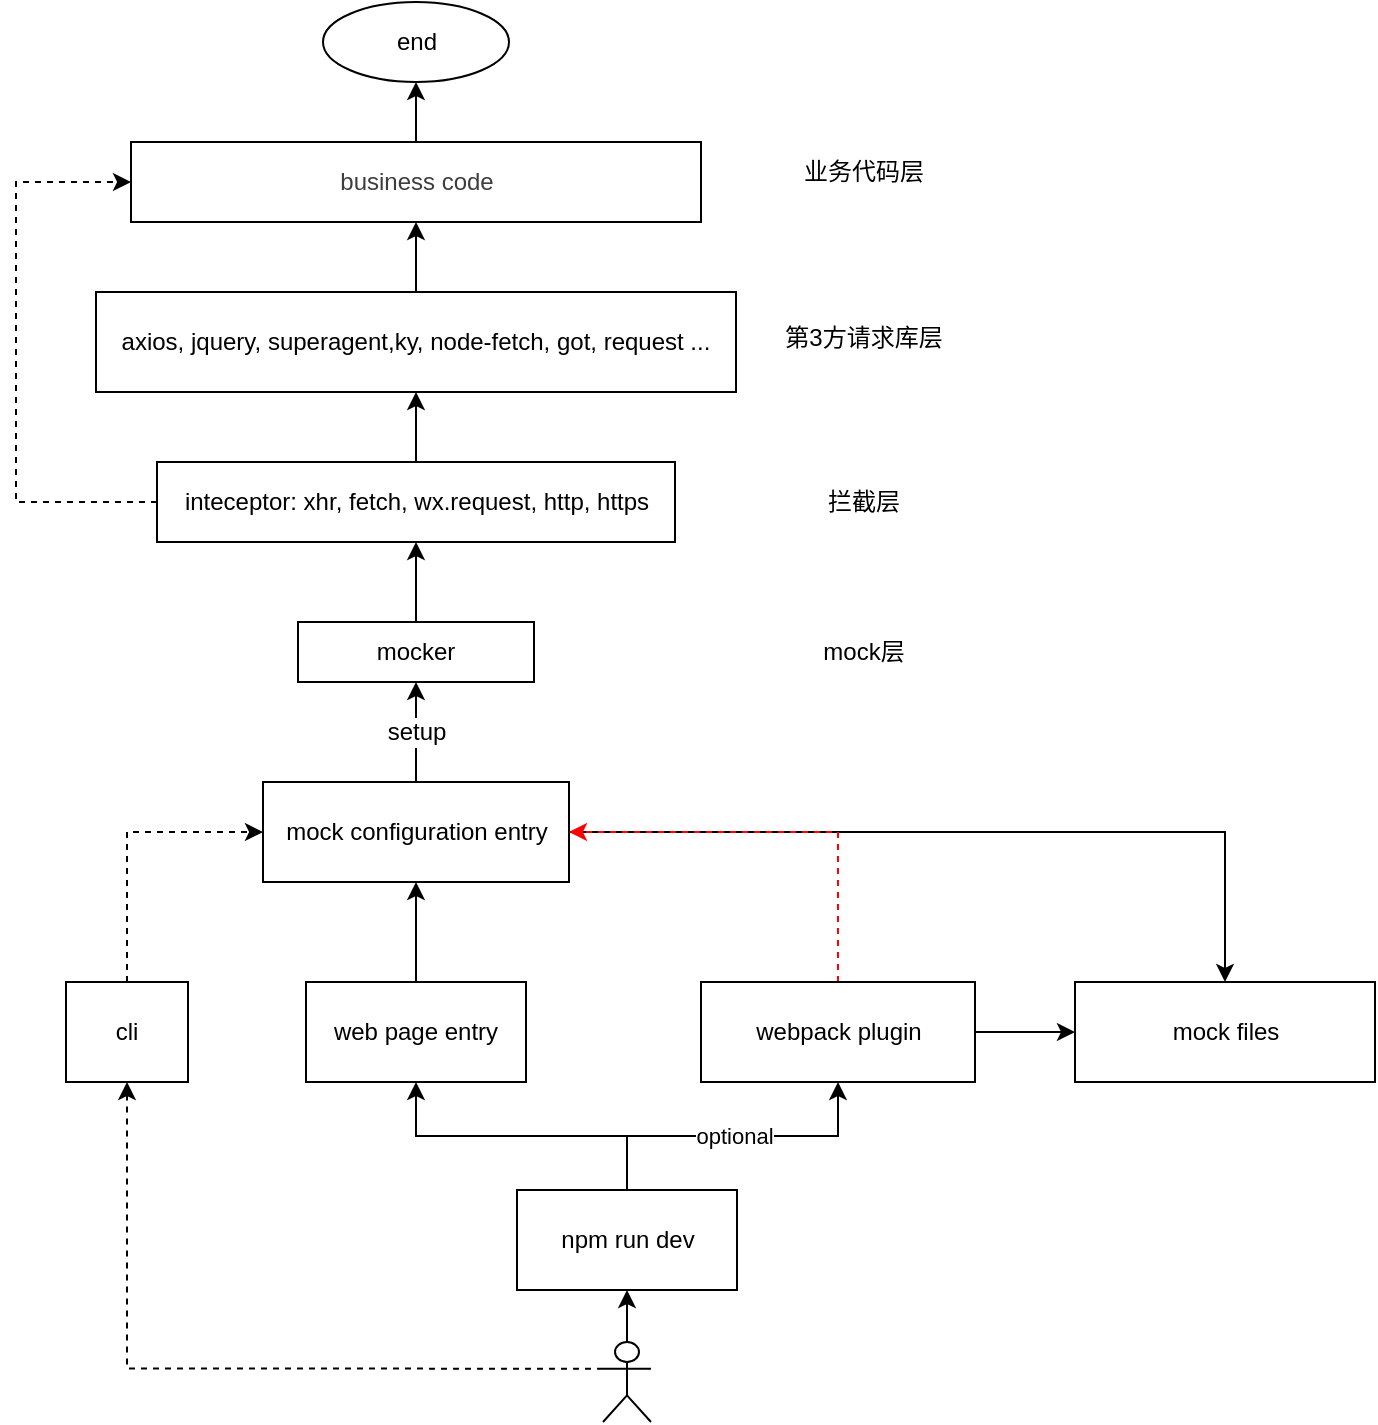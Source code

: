 <mxfile version="12.2.4" pages="1"><diagram id="Xxj0IdgIPlDF-NWV9JKc" name="Page-1"><mxGraphModel dx="1050" dy="705" grid="1" gridSize="10" guides="1" tooltips="1" connect="1" arrows="1" fold="1" page="1" pageScale="1" pageWidth="827" pageHeight="1169" math="0" shadow="0"><root><mxCell id="0"/><mxCell id="1" parent="0"/><mxCell id="49" style="edgeStyle=orthogonalEdgeStyle;rounded=0;orthogonalLoop=1;jettySize=auto;html=1;entryX=0.5;entryY=1;entryDx=0;entryDy=0;" parent="1" source="46" target="47" edge="1"><mxGeometry relative="1" as="geometry"/></mxCell><mxCell id="46" value="inteceptor: xhr, fetch, wx.request, http, https" style="rounded=0;whiteSpace=wrap;html=1;" parent="1" vertex="1"><mxGeometry x="100.5" y="300" width="259" height="40" as="geometry"/></mxCell><mxCell id="51" style="edgeStyle=orthogonalEdgeStyle;rounded=0;orthogonalLoop=1;jettySize=auto;html=1;entryX=0.5;entryY=1;entryDx=0;entryDy=0;" parent="1" source="47" target="50" edge="1"><mxGeometry relative="1" as="geometry"/></mxCell><mxCell id="47" value="axios, jquery, superagent,ky, node-fetch, got, request ..." style="rounded=0;whiteSpace=wrap;html=1;" parent="1" vertex="1"><mxGeometry x="70" y="215" width="320" height="50" as="geometry"/></mxCell><mxCell id="105" style="edgeStyle=orthogonalEdgeStyle;rounded=0;orthogonalLoop=1;jettySize=auto;html=1;entryX=0.5;entryY=1;entryDx=0;entryDy=0;strokeColor=#000000;" parent="1" source="50" target="104" edge="1"><mxGeometry relative="1" as="geometry"/></mxCell><mxCell id="106" style="edgeStyle=orthogonalEdgeStyle;rounded=0;orthogonalLoop=1;jettySize=auto;html=1;strokeColor=#000000;dashed=1;entryX=0;entryY=0.5;entryDx=0;entryDy=0;exitX=0;exitY=0.5;exitDx=0;exitDy=0;" parent="1" source="46" target="50" edge="1"><mxGeometry relative="1" as="geometry"><mxPoint x="50" y="390" as="targetPoint"/><Array as="points"><mxPoint x="30" y="320"/><mxPoint x="30" y="160"/></Array><mxPoint x="40" y="360" as="sourcePoint"/></mxGeometry></mxCell><mxCell id="50" value="&lt;span style=&quot;color: rgb(61 , 61 , 61) ; font-family: &amp;#34;arial&amp;#34; , sans-serif&quot;&gt;business code&lt;/span&gt;" style="rounded=0;whiteSpace=wrap;html=1;" parent="1" vertex="1"><mxGeometry x="87.5" y="140" width="285" height="40" as="geometry"/></mxCell><mxCell id="59" style="edgeStyle=orthogonalEdgeStyle;rounded=0;orthogonalLoop=1;jettySize=auto;html=1;entryX=0.5;entryY=1;entryDx=0;entryDy=0;" parent="1" source="58" target="46" edge="1"><mxGeometry relative="1" as="geometry"/></mxCell><mxCell id="58" value="mocker" style="rounded=0;whiteSpace=wrap;html=1;" parent="1" vertex="1"><mxGeometry x="171" y="380" width="118" height="30" as="geometry"/></mxCell><mxCell id="61" style="edgeStyle=orthogonalEdgeStyle;rounded=0;orthogonalLoop=1;jettySize=auto;html=1;entryX=0.5;entryY=1;entryDx=0;entryDy=0;" parent="1" source="60" target="58" edge="1"><mxGeometry relative="1" as="geometry"/></mxCell><mxCell id="62" value="setup" style="text;html=1;resizable=0;points=[];align=center;verticalAlign=middle;labelBackgroundColor=#ffffff;" parent="61" vertex="1" connectable="0"><mxGeometry x="0.2" y="2" relative="1" as="geometry"><mxPoint x="1.5" y="5" as="offset"/></mxGeometry></mxCell><mxCell id="85" style="edgeStyle=orthogonalEdgeStyle;rounded=0;orthogonalLoop=1;jettySize=auto;html=1;entryX=0.5;entryY=0;entryDx=0;entryDy=0;" parent="1" source="60" target="65" edge="1"><mxGeometry relative="1" as="geometry"/></mxCell><mxCell id="60" value="mock configuration entry" style="rounded=0;whiteSpace=wrap;html=1;" parent="1" vertex="1"><mxGeometry x="153.5" y="460" width="153" height="50" as="geometry"/></mxCell><mxCell id="65" value="mock files" style="rounded=0;whiteSpace=wrap;html=1;" parent="1" vertex="1"><mxGeometry x="559.5" y="560" width="150" height="50" as="geometry"/></mxCell><mxCell id="76" style="edgeStyle=orthogonalEdgeStyle;rounded=0;orthogonalLoop=1;jettySize=auto;html=1;" parent="1" source="67" target="65" edge="1"><mxGeometry relative="1" as="geometry"/></mxCell><mxCell id="77" style="edgeStyle=orthogonalEdgeStyle;rounded=0;orthogonalLoop=1;jettySize=auto;html=1;entryX=1;entryY=0.5;entryDx=0;entryDy=0;exitX=0.5;exitY=0;exitDx=0;exitDy=0;dashed=1;strokeColor=#FF0000;" parent="1" source="67" target="60" edge="1"><mxGeometry relative="1" as="geometry"/></mxCell><mxCell id="67" value="webpack plugin" style="rounded=0;whiteSpace=wrap;html=1;" parent="1" vertex="1"><mxGeometry x="372.5" y="560" width="137" height="50" as="geometry"/></mxCell><mxCell id="74" style="edgeStyle=orthogonalEdgeStyle;rounded=0;orthogonalLoop=1;jettySize=auto;html=1;entryX=0.5;entryY=1;entryDx=0;entryDy=0;" parent="1" source="73" target="60" edge="1"><mxGeometry relative="1" as="geometry"/></mxCell><mxCell id="73" value="web page entry" style="rounded=0;whiteSpace=wrap;html=1;" parent="1" vertex="1"><mxGeometry x="175" y="560" width="110" height="50" as="geometry"/></mxCell><mxCell id="83" style="edgeStyle=orthogonalEdgeStyle;rounded=0;orthogonalLoop=1;jettySize=auto;html=1;entryX=0.5;entryY=1;entryDx=0;entryDy=0;" parent="1" source="78" target="73" edge="1"><mxGeometry relative="1" as="geometry"/></mxCell><mxCell id="84" value="optional" style="edgeStyle=orthogonalEdgeStyle;rounded=0;orthogonalLoop=1;jettySize=auto;html=1;entryX=0.5;entryY=1;entryDx=0;entryDy=0;" parent="1" source="78" target="67" edge="1"><mxGeometry relative="1" as="geometry"/></mxCell><mxCell id="78" value="npm run dev" style="rounded=0;whiteSpace=wrap;html=1;" parent="1" vertex="1"><mxGeometry x="280.5" y="664" width="110" height="50" as="geometry"/></mxCell><mxCell id="82" style="edgeStyle=orthogonalEdgeStyle;rounded=0;orthogonalLoop=1;jettySize=auto;html=1;entryX=0.5;entryY=1;entryDx=0;entryDy=0;" parent="1" source="79" target="78" edge="1"><mxGeometry relative="1" as="geometry"/></mxCell><mxCell id="79" value="" style="shape=umlActor;verticalLabelPosition=bottom;labelBackgroundColor=#ffffff;verticalAlign=top;html=1;outlineConnect=0;" parent="1" vertex="1"><mxGeometry x="323.5" y="740" width="24" height="40" as="geometry"/></mxCell><mxCell id="87" value="业务代码层" style="text;html=1;strokeColor=none;fillColor=none;align=center;verticalAlign=middle;whiteSpace=wrap;rounded=0;" parent="1" vertex="1"><mxGeometry x="382" y="145" width="144" height="20" as="geometry"/></mxCell><mxCell id="88" value="第3方请求库层" style="text;html=1;strokeColor=none;fillColor=none;align=center;verticalAlign=middle;whiteSpace=wrap;rounded=0;" parent="1" vertex="1"><mxGeometry x="382" y="227.5" width="144" height="20" as="geometry"/></mxCell><mxCell id="89" value="拦截层" style="text;html=1;strokeColor=none;fillColor=none;align=center;verticalAlign=middle;whiteSpace=wrap;rounded=0;" parent="1" vertex="1"><mxGeometry x="382" y="310" width="144" height="20" as="geometry"/></mxCell><mxCell id="90" value="mock层" style="text;html=1;strokeColor=none;fillColor=none;align=center;verticalAlign=middle;whiteSpace=wrap;rounded=0;" parent="1" vertex="1"><mxGeometry x="382" y="385" width="144" height="20" as="geometry"/></mxCell><mxCell id="104" value="end" style="ellipse;whiteSpace=wrap;html=1;" parent="1" vertex="1"><mxGeometry x="183.5" y="70" width="93" height="40" as="geometry"/></mxCell><mxCell id="107" style="edgeStyle=orthogonalEdgeStyle;rounded=0;orthogonalLoop=1;jettySize=auto;html=1;entryX=0.5;entryY=1;entryDx=0;entryDy=0;strokeColor=#000000;dashed=1;exitX=0;exitY=0.333;exitDx=0;exitDy=0;exitPerimeter=0;" parent="1" source="79" target="108" edge="1"><mxGeometry relative="1" as="geometry"><mxPoint x="306.5" y="760" as="sourcePoint"/></mxGeometry></mxCell><mxCell id="108" value="cli" style="rounded=0;whiteSpace=wrap;html=1;" parent="1" vertex="1"><mxGeometry x="55" y="560" width="61" height="50" as="geometry"/></mxCell><mxCell id="109" style="edgeStyle=orthogonalEdgeStyle;rounded=0;orthogonalLoop=1;jettySize=auto;html=1;entryX=0;entryY=0.5;entryDx=0;entryDy=0;exitX=0.5;exitY=0;exitDx=0;exitDy=0;dashed=1;strokeColor=#000000;" parent="1" source="108" target="60" edge="1"><mxGeometry relative="1" as="geometry"><mxPoint x="434" y="570" as="sourcePoint"/><mxPoint x="137" y="485" as="targetPoint"/></mxGeometry></mxCell></root></mxGraphModel></diagram></mxfile>
